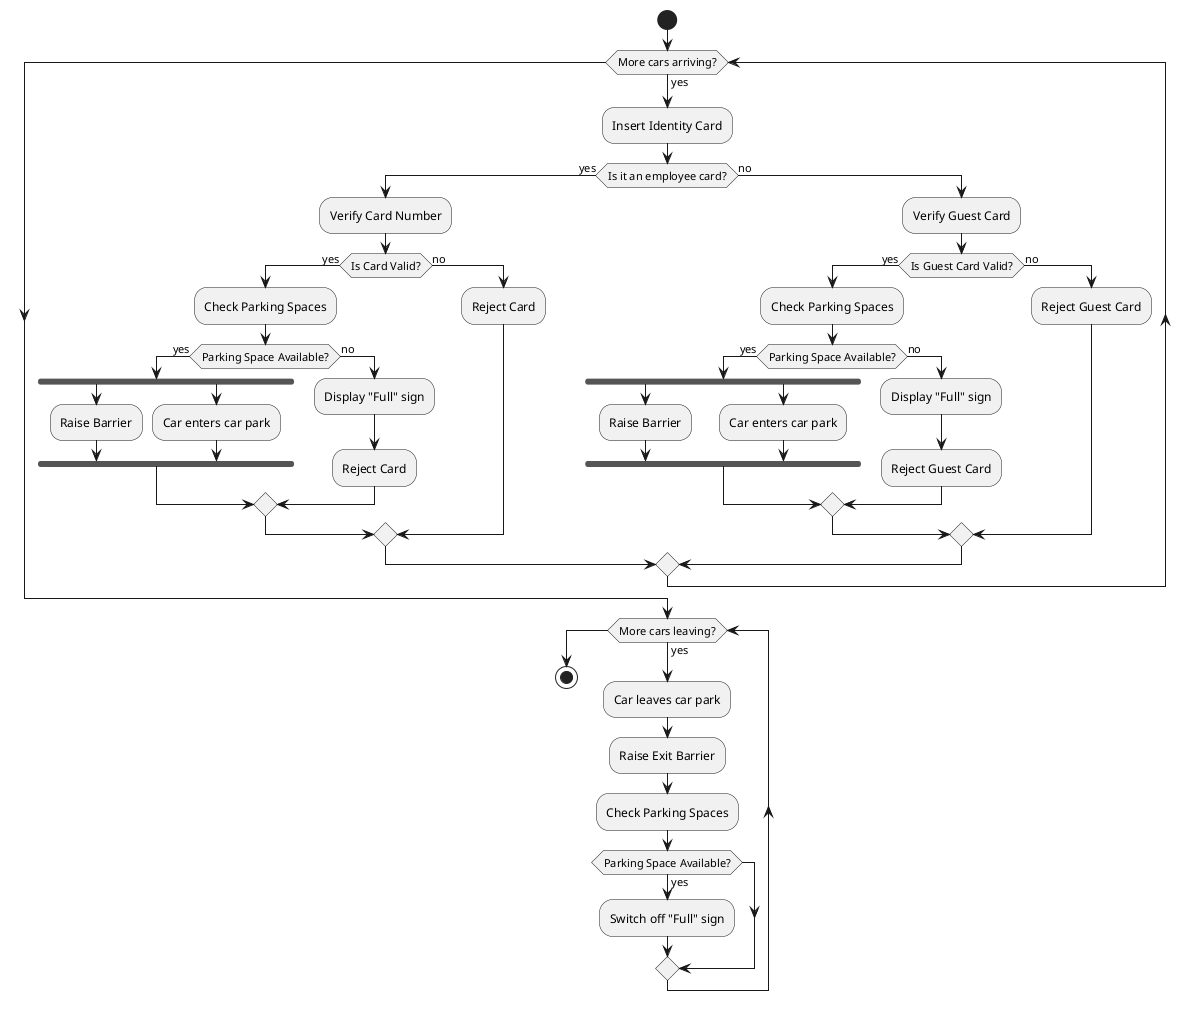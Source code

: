@startuml
start

while (More cars arriving?) is (yes)
    :Insert Identity Card;
    if (Is it an employee card?) then (yes)
        :Verify Card Number;
        if (Is Card Valid?) then (yes)
            :Check Parking Spaces;
            if (Parking Space Available?) then (yes)
                fork
                    :Raise Barrier;
                fork again
                    :Car enters car park;
                end fork
            else (no)
                :Display "Full" sign;
                :Reject Card;
            endif
        else (no)
            :Reject Card;
        endif
    else (no)
        :Verify Guest Card;
        if (Is Guest Card Valid?) then (yes)
            :Check Parking Spaces;
            if (Parking Space Available?) then (yes)
                fork
                    :Raise Barrier;
                fork again
                    :Car enters car park;
                end fork
            else (no)
                :Display "Full" sign;
                :Reject Guest Card;
            endif
        else (no)
            :Reject Guest Card;
        endif
    endif
endwhile

while (More cars leaving?) is (yes)
    :Car leaves car park;
    :Raise Exit Barrier;
    :Check Parking Spaces;
    if (Parking Space Available?) then (yes)
        :Switch off "Full" sign;
    endif
endwhile

stop
@enduml